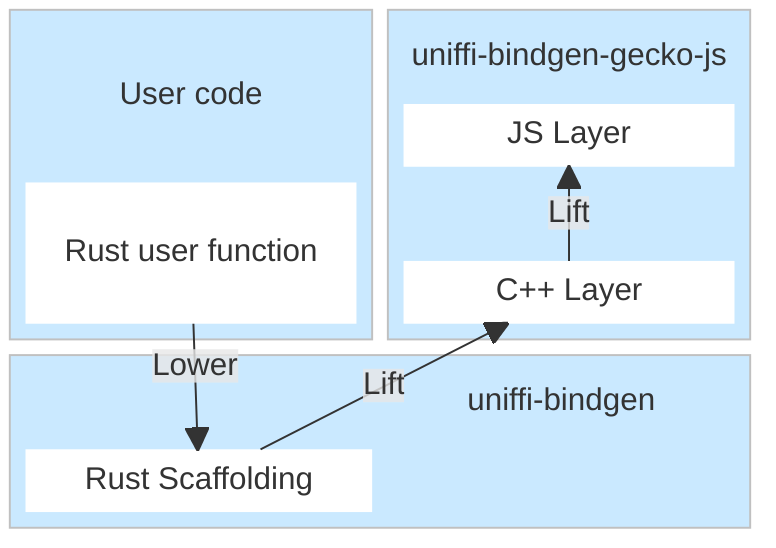 block-beta
  columns 2
  block:UserLayer
    columns 1
    UserCodeTitle["User code"]
    RustUser["Rust user function"]
  end
  block:JsLayer
    columns 1
    GeckoJsTitle["uniffi-bindgen-gecko-js"]
    Js["JS Layer"]
    space
    Cpp["C++ Layer"]
  end
  block:ScaffoldingLayer:2
    columns 2
    space
    UniffiBindgenTitle["uniffi-bindgen"]
    Rust["Rust Scaffolding"]
    space
  end

  RustUser --"Lower"--> Rust
  Rust --"Lift"--> Cpp
  Cpp --"Lift"--> Js

classDef default stroke:transparent,fill:#fff
classDef layer stroke:#c0c0c0,fill:#cae9ff
classDef title stroke:transparent,fill:transparent,color:#f72585
classDef invisible stroke:transparent,fill:transparent
class JsLayer layer
class ScaffoldingLayer layer
class UserLayer layer
class GeckoJsTitle title
class UniffiBindgenTitle title
class UserCodeTitle title